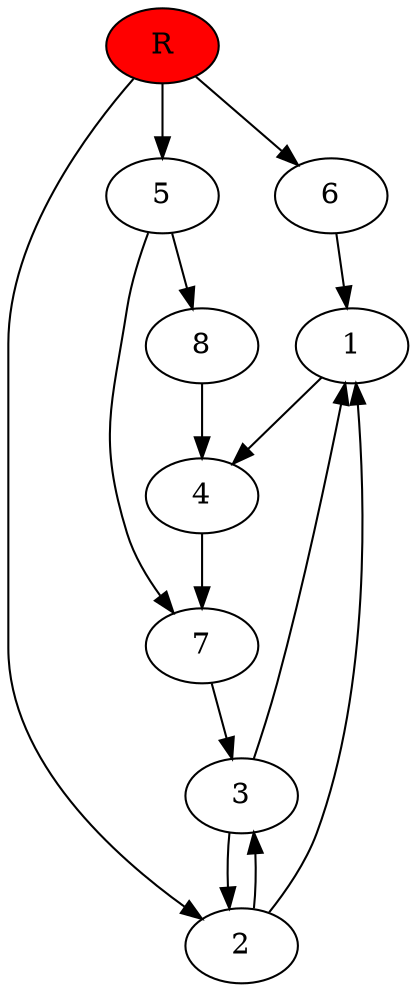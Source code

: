 digraph prb81870 {
	1
	2
	3
	4
	5
	6
	7
	8
	R [fillcolor="#ff0000" style=filled]
	1 -> 4
	2 -> 1
	2 -> 3
	3 -> 1
	3 -> 2
	4 -> 7
	5 -> 7
	5 -> 8
	6 -> 1
	7 -> 3
	8 -> 4
	R -> 2
	R -> 5
	R -> 6
}
